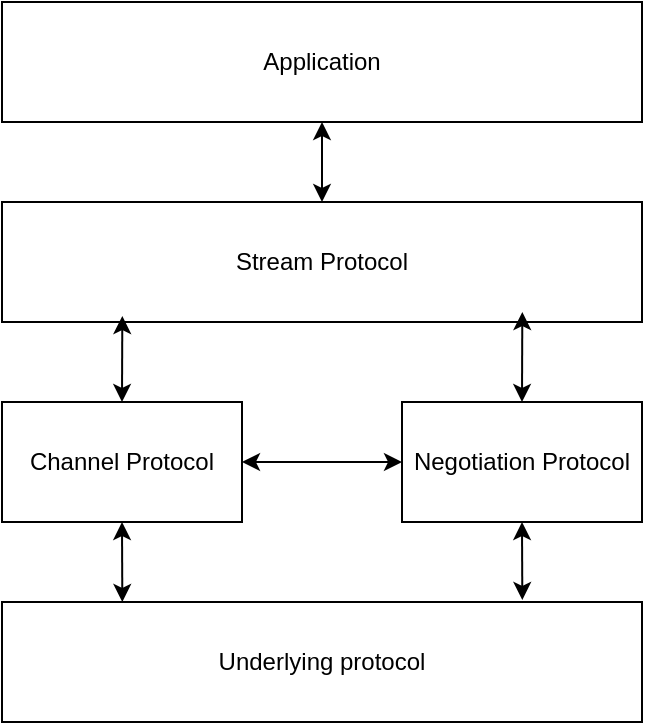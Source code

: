 <mxfile version="28.1.1">
  <diagram name="Page-1" id="5B95wABFQgOFVqoF00PT">
    <mxGraphModel dx="1426" dy="787" grid="1" gridSize="10" guides="1" tooltips="1" connect="1" arrows="1" fold="1" page="1" pageScale="1" pageWidth="827" pageHeight="1169" math="0" shadow="0">
      <root>
        <mxCell id="0" />
        <mxCell id="1" parent="0" />
        <mxCell id="rG_Me7inYxHd0KR5-azu-1" value="&lt;div&gt;Application&lt;/div&gt;" style="rounded=0;whiteSpace=wrap;html=1;" vertex="1" parent="1">
          <mxGeometry x="230" y="100" width="320" height="60" as="geometry" />
        </mxCell>
        <mxCell id="rG_Me7inYxHd0KR5-azu-2" value="Stream Protocol" style="rounded=0;whiteSpace=wrap;html=1;" vertex="1" parent="1">
          <mxGeometry x="230" y="200" width="320" height="60" as="geometry" />
        </mxCell>
        <mxCell id="rG_Me7inYxHd0KR5-azu-3" value="Channel Protocol" style="rounded=0;whiteSpace=wrap;html=1;" vertex="1" parent="1">
          <mxGeometry x="230" y="300" width="120" height="60" as="geometry" />
        </mxCell>
        <mxCell id="rG_Me7inYxHd0KR5-azu-4" value="Negotiation Protocol" style="rounded=0;whiteSpace=wrap;html=1;" vertex="1" parent="1">
          <mxGeometry x="430" y="300" width="120" height="60" as="geometry" />
        </mxCell>
        <mxCell id="rG_Me7inYxHd0KR5-azu-5" value="Underlying protocol" style="rounded=0;whiteSpace=wrap;html=1;" vertex="1" parent="1">
          <mxGeometry x="230" y="400" width="320" height="60" as="geometry" />
        </mxCell>
        <mxCell id="rG_Me7inYxHd0KR5-azu-7" value="" style="endArrow=classic;startArrow=classic;html=1;rounded=0;exitX=0.188;exitY=0;exitDx=0;exitDy=0;exitPerimeter=0;entryX=0.5;entryY=1;entryDx=0;entryDy=0;" edge="1" parent="1" source="rG_Me7inYxHd0KR5-azu-5" target="rG_Me7inYxHd0KR5-azu-3">
          <mxGeometry width="50" height="50" relative="1" as="geometry">
            <mxPoint x="390" y="430" as="sourcePoint" />
            <mxPoint x="440" y="380" as="targetPoint" />
          </mxGeometry>
        </mxCell>
        <mxCell id="rG_Me7inYxHd0KR5-azu-8" value="" style="endArrow=classic;startArrow=classic;html=1;rounded=0;exitX=0.813;exitY=-0.017;exitDx=0;exitDy=0;exitPerimeter=0;entryX=0.5;entryY=1;entryDx=0;entryDy=0;" edge="1" parent="1" source="rG_Me7inYxHd0KR5-azu-5" target="rG_Me7inYxHd0KR5-azu-4">
          <mxGeometry width="50" height="50" relative="1" as="geometry">
            <mxPoint x="500" y="430" as="sourcePoint" />
            <mxPoint x="500" y="390" as="targetPoint" />
          </mxGeometry>
        </mxCell>
        <mxCell id="rG_Me7inYxHd0KR5-azu-9" value="" style="endArrow=classic;startArrow=classic;html=1;rounded=0;exitX=1;exitY=0.5;exitDx=0;exitDy=0;entryX=0;entryY=0.5;entryDx=0;entryDy=0;" edge="1" parent="1" source="rG_Me7inYxHd0KR5-azu-3" target="rG_Me7inYxHd0KR5-azu-4">
          <mxGeometry width="50" height="50" relative="1" as="geometry">
            <mxPoint x="390" y="430" as="sourcePoint" />
            <mxPoint x="440" y="380" as="targetPoint" />
          </mxGeometry>
        </mxCell>
        <mxCell id="rG_Me7inYxHd0KR5-azu-10" value="" style="endArrow=classic;startArrow=classic;html=1;rounded=0;exitX=0.5;exitY=0;exitDx=0;exitDy=0;entryX=0.188;entryY=0.95;entryDx=0;entryDy=0;entryPerimeter=0;" edge="1" parent="1" source="rG_Me7inYxHd0KR5-azu-3" target="rG_Me7inYxHd0KR5-azu-2">
          <mxGeometry width="50" height="50" relative="1" as="geometry">
            <mxPoint x="390" y="430" as="sourcePoint" />
            <mxPoint x="440" y="380" as="targetPoint" />
          </mxGeometry>
        </mxCell>
        <mxCell id="rG_Me7inYxHd0KR5-azu-11" value="" style="endArrow=classic;startArrow=classic;html=1;rounded=0;exitX=0.5;exitY=0;exitDx=0;exitDy=0;entryX=0.813;entryY=0.917;entryDx=0;entryDy=0;entryPerimeter=0;" edge="1" parent="1" source="rG_Me7inYxHd0KR5-azu-4" target="rG_Me7inYxHd0KR5-azu-2">
          <mxGeometry width="50" height="50" relative="1" as="geometry">
            <mxPoint x="390" y="430" as="sourcePoint" />
            <mxPoint x="440" y="380" as="targetPoint" />
          </mxGeometry>
        </mxCell>
        <mxCell id="rG_Me7inYxHd0KR5-azu-12" value="" style="endArrow=classic;startArrow=classic;html=1;rounded=0;exitX=0.5;exitY=0;exitDx=0;exitDy=0;entryX=0.5;entryY=1;entryDx=0;entryDy=0;" edge="1" parent="1" source="rG_Me7inYxHd0KR5-azu-2" target="rG_Me7inYxHd0KR5-azu-1">
          <mxGeometry width="50" height="50" relative="1" as="geometry">
            <mxPoint x="390" y="430" as="sourcePoint" />
            <mxPoint x="440" y="380" as="targetPoint" />
          </mxGeometry>
        </mxCell>
      </root>
    </mxGraphModel>
  </diagram>
</mxfile>
